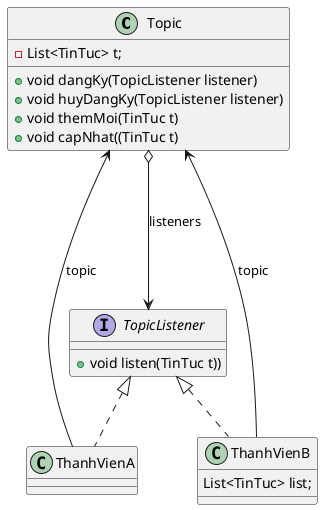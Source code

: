 @startuml
'https://plantuml.com/class-diagram

class Topic{
    - List<TinTuc> t;
    + void dangKy(TopicListener listener)
    + void huyDangKy(TopicListener listener)
    + void themMoi(TinTuc t)
    + void capNhat((TinTuc t)
}
interface TopicListener{
    + void listen(TinTuc t))
}

class ThanhVienA

class ThanhVienB{
    List<TinTuc> list;
}
TopicListener <|.. ThanhVienA
TopicListener <|.. ThanhVienB
Topic o---> TopicListener: listeners
ThanhVienA --> Topic: topic
ThanhVienB --> Topic: topic



@enduml